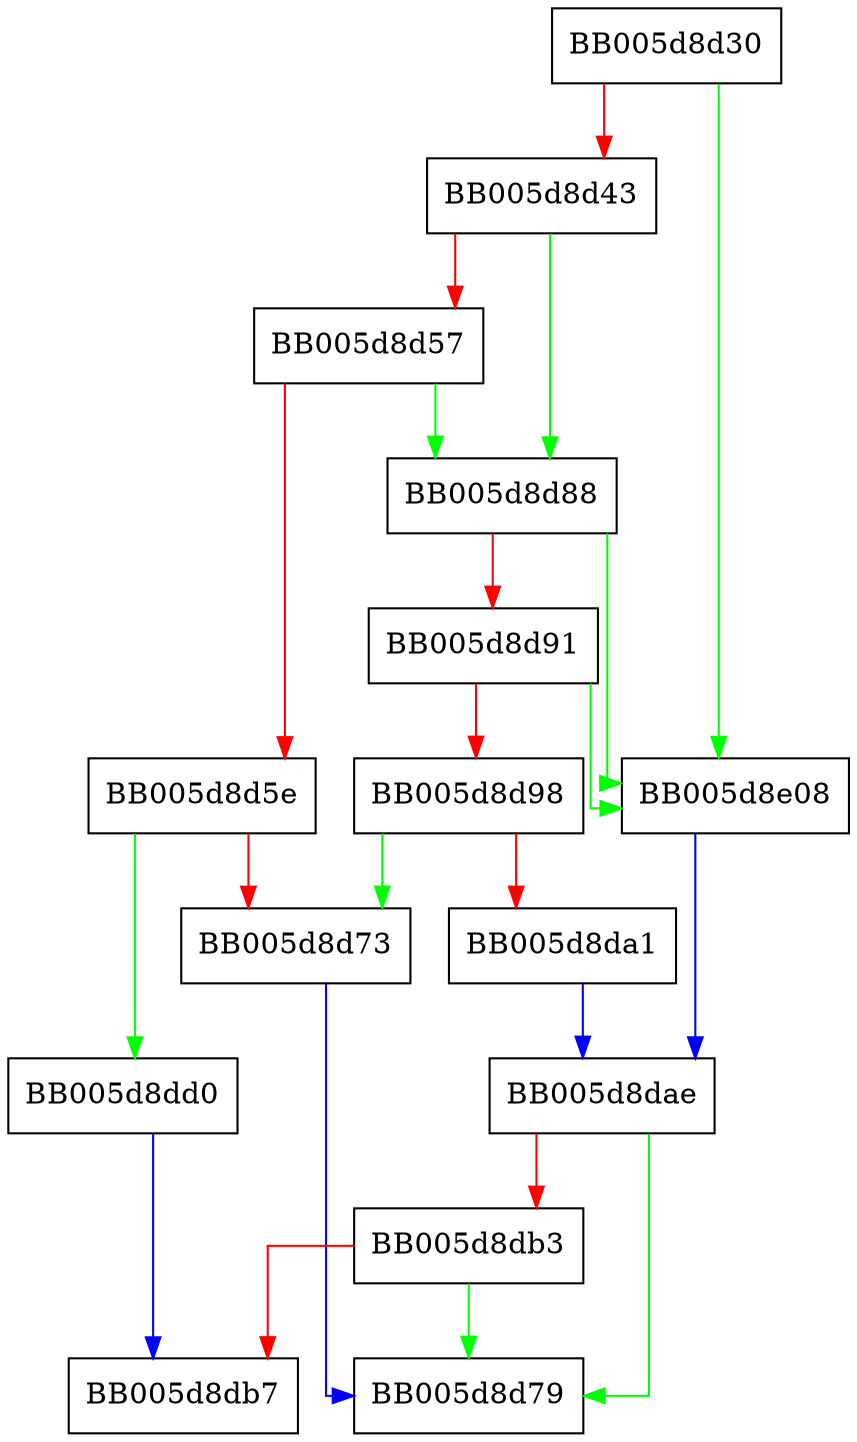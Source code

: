 digraph EVP_PKEY_paramgen_init {
  node [shape="box"];
  graph [splines=ortho];
  BB005d8d30 -> BB005d8e08 [color="green"];
  BB005d8d30 -> BB005d8d43 [color="red"];
  BB005d8d43 -> BB005d8d88 [color="green"];
  BB005d8d43 -> BB005d8d57 [color="red"];
  BB005d8d57 -> BB005d8d88 [color="green"];
  BB005d8d57 -> BB005d8d5e [color="red"];
  BB005d8d5e -> BB005d8dd0 [color="green"];
  BB005d8d5e -> BB005d8d73 [color="red"];
  BB005d8d73 -> BB005d8d79 [color="blue"];
  BB005d8d88 -> BB005d8e08 [color="green"];
  BB005d8d88 -> BB005d8d91 [color="red"];
  BB005d8d91 -> BB005d8e08 [color="green"];
  BB005d8d91 -> BB005d8d98 [color="red"];
  BB005d8d98 -> BB005d8d73 [color="green"];
  BB005d8d98 -> BB005d8da1 [color="red"];
  BB005d8da1 -> BB005d8dae [color="blue"];
  BB005d8dae -> BB005d8d79 [color="green"];
  BB005d8dae -> BB005d8db3 [color="red"];
  BB005d8db3 -> BB005d8d79 [color="green"];
  BB005d8db3 -> BB005d8db7 [color="red"];
  BB005d8dd0 -> BB005d8db7 [color="blue"];
  BB005d8e08 -> BB005d8dae [color="blue"];
}